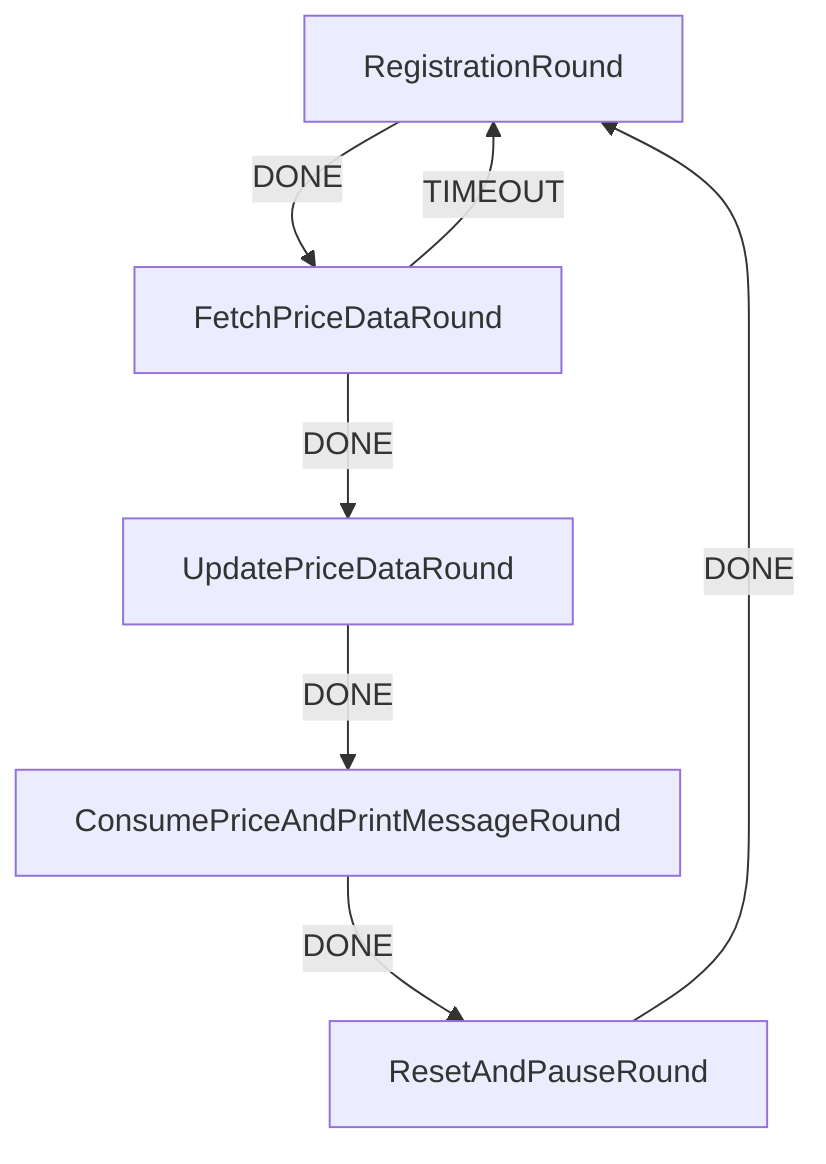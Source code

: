 graph TD
    RegistrationRound -->|DONE| FetchPriceDataRound
    FetchPriceDataRound -->|DONE| UpdatePriceDataRound
    FetchPriceDataRound -->|TIMEOUT| RegistrationRound
    UpdatePriceDataRound -->|DONE| ConsumePriceAndPrintMessageRound
    ConsumePriceAndPrintMessageRound -->|DONE| ResetAndPauseRound
    ResetAndPauseRound -->|DONE| RegistrationRound